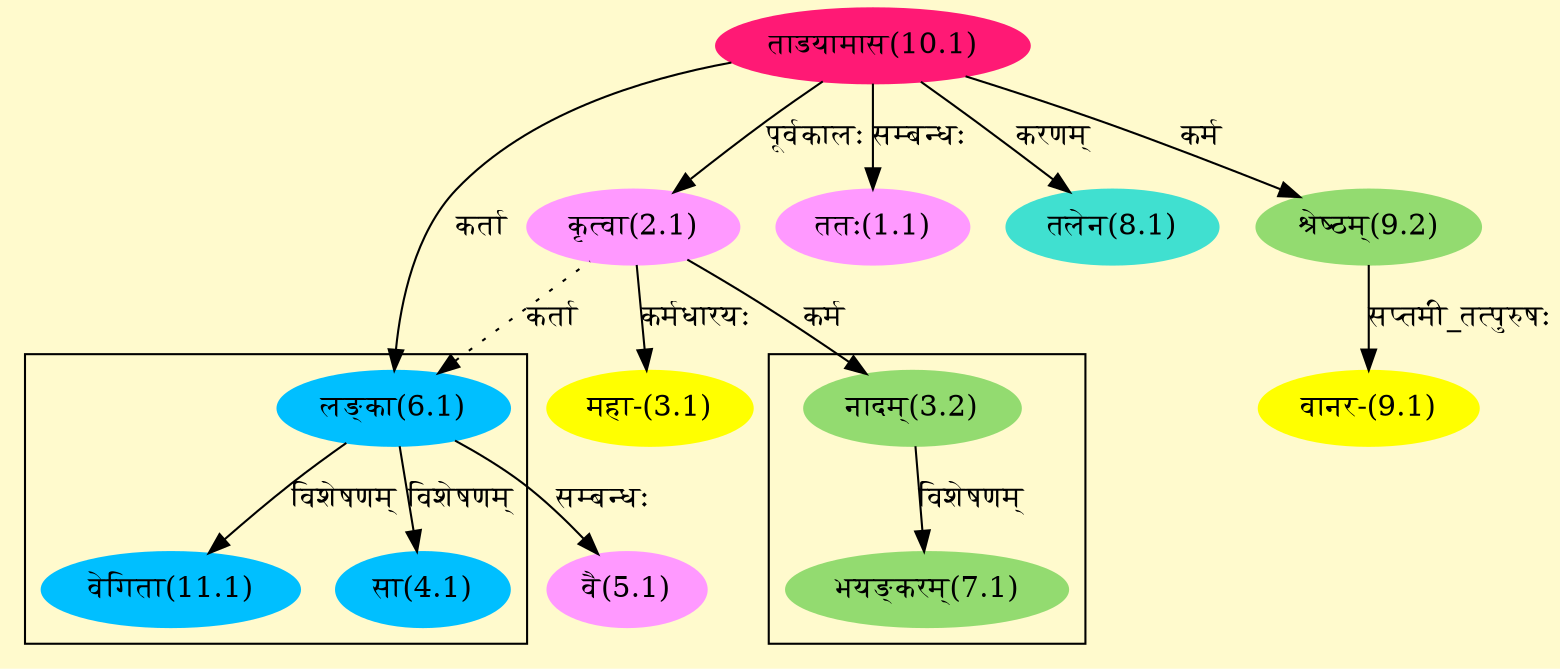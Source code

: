 digraph G{
rankdir=BT;
 compound=true;
 bgcolor="lemonchiffon1";

subgraph cluster_1{
Node4_1 [style=filled, color="#00BFFF" label = "सा(4.1)"]
Node6_1 [style=filled, color="#00BFFF" label = "लङ्का(6.1)"]
Node11_1 [style=filled, color="#00BFFF" label = "वेगिता(11.1)"]

}

subgraph cluster_2{
Node7_1 [style=filled, color="#93DB70" label = "भयङ्करम्(7.1)"]
Node3_2 [style=filled, color="#93DB70" label = "नादम्(3.2)"]

}
Node1_1 [style=filled, color="#FF99FF" label = "ततः(1.1)"]
Node10_1 [style=filled, color="#FF1975" label = "ताडयामास(10.1)"]
Node2_1 [style=filled, color="#FF99FF" label = "कृत्वा(2.1)"]
Node3_1 [style=filled, color="#FFFF00" label = "महा-(3.1)"]
Node3_2 [style=filled, color="#93DB70" label = "नादम्(3.2)"]
Node5_1 [style=filled, color="#FF99FF" label = "वै(5.1)"]
Node6_1 [style=filled, color="#00BFFF" label = "लङ्का(6.1)"]
Node8_1 [style=filled, color="#40E0D0" label = "तलेन(8.1)"]
Node9_1 [style=filled, color="#FFFF00" label = "वानर-(9.1)"]
Node9_2 [style=filled, color="#93DB70" label = "श्रेष्ठम्(9.2)"]
/* Start of Relations section */

Node1_1 -> Node10_1 [  label="सम्बन्धः"  dir="back" ]
Node2_1 -> Node10_1 [  label="पूर्वकालः"  dir="back" ]
Node3_1 -> Node2_1 [  label="कर्मधारयः"  dir="back" ]
Node3_2 -> Node2_1 [  label="कर्म"  dir="back" ]
Node4_1 -> Node6_1 [  label="विशेषणम्"  dir="back" ]
Node5_1 -> Node6_1 [  label="सम्बन्धः"  dir="back" ]
Node6_1 -> Node10_1 [  label="कर्ता"  dir="back" ]
Node6_1 -> Node2_1 [ style=dotted label="कर्ता"  dir="back" ]
Node7_1 -> Node3_2 [  label="विशेषणम्"  dir="back" ]
Node8_1 -> Node10_1 [  label="करणम्"  dir="back" ]
Node9_1 -> Node9_2 [  label="सप्तमी_तत्पुरुषः"  dir="back" ]
Node9_2 -> Node10_1 [  label="कर्म"  dir="back" ]
Node11_1 -> Node6_1 [  label="विशेषणम्"  dir="back" ]
}
